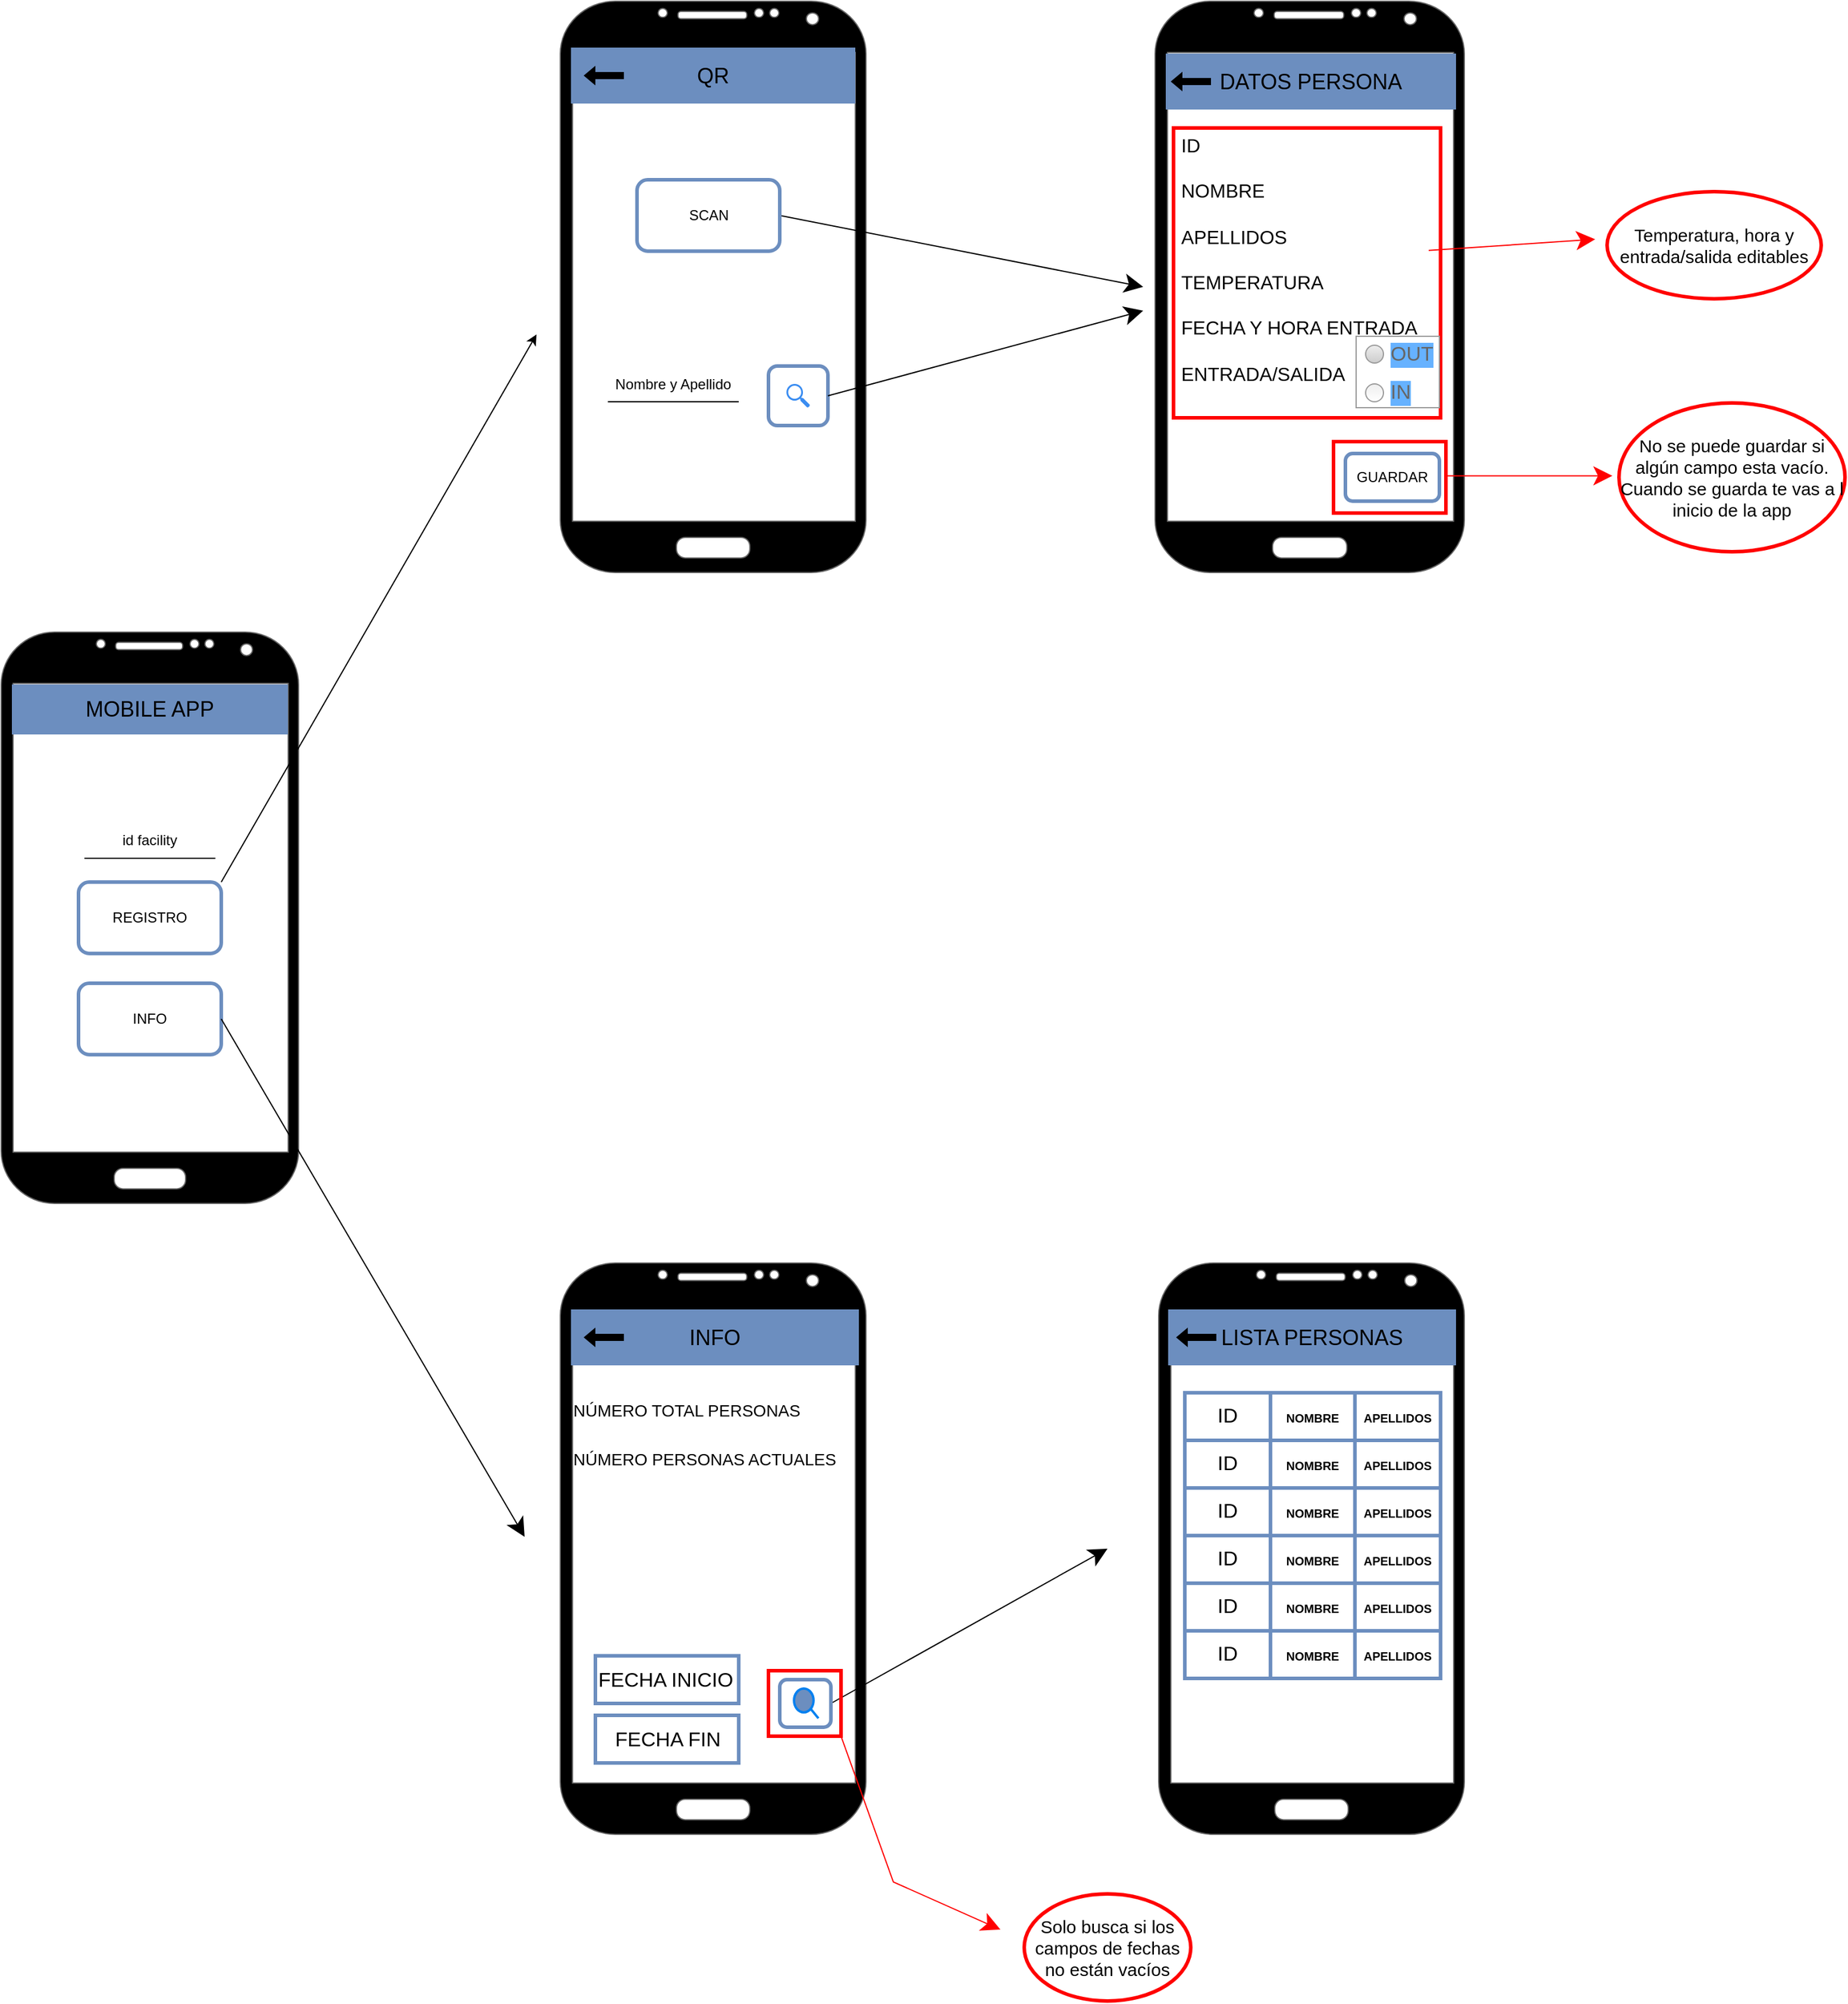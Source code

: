 <mxfile version="15.8.3" type="device"><diagram id="TjOhzAoRvNVHOynxuCRY" name="Page-1"><mxGraphModel dx="1422" dy="794" grid="1" gridSize="10" guides="1" tooltips="1" connect="1" arrows="1" fold="1" page="1" pageScale="1" pageWidth="827" pageHeight="1169" math="0" shadow="0"><root><mxCell id="0"/><mxCell id="1" parent="0"/><mxCell id="b48_qzbHCDU6o2Je7-Tu-4" value="" style="verticalLabelPosition=bottom;verticalAlign=top;html=1;shadow=0;dashed=0;strokeWidth=1;shape=mxgraph.android.phone2;strokeColor=#666666;fillColor=#000000;gradientDirection=radial;gradientColor=#000000;" parent="1" vertex="1"><mxGeometry x="100" y="530" width="250" height="480" as="geometry"/></mxCell><mxCell id="b48_qzbHCDU6o2Je7-Tu-8" value="" style="verticalLabelPosition=bottom;verticalAlign=top;html=1;shadow=0;dashed=0;strokeWidth=1;shape=mxgraph.android.phone2;strokeColor=#666666;fillColor=#000000;gradientDirection=radial;gradientColor=#000000;" parent="1" vertex="1"><mxGeometry x="570" width="257" height="480" as="geometry"/></mxCell><mxCell id="b48_qzbHCDU6o2Je7-Tu-17" value="REGISTRO" style="rounded=1;whiteSpace=wrap;html=1;strokeColor=#6C8EBF;strokeWidth=3;fillColor=#FFFFFF;gradientColor=none;gradientDirection=radial;" parent="1" vertex="1"><mxGeometry x="165" y="740" width="120" height="60" as="geometry"/></mxCell><mxCell id="b48_qzbHCDU6o2Je7-Tu-18" value="INFO" style="rounded=1;whiteSpace=wrap;html=1;strokeColor=#6C8EBF;strokeWidth=3;fillColor=#FFFFFF;gradientColor=none;gradientDirection=radial;" parent="1" vertex="1"><mxGeometry x="165" y="825" width="120" height="60" as="geometry"/></mxCell><mxCell id="b48_qzbHCDU6o2Je7-Tu-23" value="" style="verticalLabelPosition=bottom;verticalAlign=top;html=1;shadow=0;dashed=0;strokeWidth=1;shape=mxgraph.android.phone2;strokeColor=#666666;fillColor=#000000;gradientDirection=radial;gradientColor=#000000;" parent="1" vertex="1"><mxGeometry x="1070" width="260" height="480" as="geometry"/></mxCell><mxCell id="b48_qzbHCDU6o2Je7-Tu-30" value="&lt;b&gt;&lt;font style=&quot;font-size: 18px&quot;&gt;DATOS PERSONA:&lt;/font&gt;&lt;/b&gt;" style="text;html=1;align=center;verticalAlign=middle;resizable=0;points=[];autosize=1;strokeColor=none;fillColor=none;" parent="1" vertex="1"><mxGeometry x="1080" y="70" width="180" height="20" as="geometry"/></mxCell><mxCell id="b48_qzbHCDU6o2Je7-Tu-31" value="ID&lt;br style=&quot;font-size: 16px&quot;&gt;&lt;br style=&quot;font-size: 16px&quot;&gt;NOMBRE&lt;br style=&quot;font-size: 16px&quot;&gt;&lt;br style=&quot;font-size: 16px&quot;&gt;APELLIDOS&lt;br style=&quot;font-size: 16px&quot;&gt;&lt;br style=&quot;font-size: 16px&quot;&gt;TEMPERATURA&lt;br style=&quot;font-size: 16px&quot;&gt;&lt;br style=&quot;font-size: 16px&quot;&gt;FECHA Y HORA ENTRADA&lt;br&gt;&lt;br&gt;ENTRADA/SALIDA" style="text;html=1;align=left;verticalAlign=middle;resizable=0;points=[];autosize=1;strokeColor=none;fillColor=none;fontSize=16;" parent="1" vertex="1"><mxGeometry x="1090" y="111.5" width="210" height="210" as="geometry"/></mxCell><mxCell id="b48_qzbHCDU6o2Je7-Tu-39" value="MOBILE APP" style="rounded=0;whiteSpace=wrap;html=1;glass=0;fontSize=18;strokeColor=#6C8EBF;strokeWidth=2;fillColor=#6C8EBF;gradientColor=none;gradientDirection=radial;align=center;" parent="1" vertex="1"><mxGeometry x="110" y="575" width="230" height="40" as="geometry"/></mxCell><mxCell id="b48_qzbHCDU6o2Je7-Tu-40" value="" style="endArrow=classic;html=1;rounded=0;fontSize=18;exitX=1;exitY=0.5;exitDx=0;exitDy=0;spacing=2;endSize=13;startSize=12;" parent="1" source="GBBMCST5Z9oFj7mEtvZi-9" edge="1"><mxGeometry width="50" height="50" relative="1" as="geometry"><mxPoint x="805" y="170" as="sourcePoint"/><mxPoint x="1060" y="240" as="targetPoint"/></mxGeometry></mxCell><mxCell id="b48_qzbHCDU6o2Je7-Tu-41" value="GUARDAR" style="rounded=1;whiteSpace=wrap;html=1;strokeColor=#6C8EBF;strokeWidth=3;fillColor=#FFFFFF;gradientColor=none;gradientDirection=radial;" parent="1" vertex="1"><mxGeometry x="1230" y="380" width="79" height="40" as="geometry"/></mxCell><mxCell id="b48_qzbHCDU6o2Je7-Tu-79" value="" style="verticalLabelPosition=bottom;verticalAlign=top;html=1;shadow=0;dashed=0;strokeWidth=1;shape=mxgraph.android.phone2;strokeColor=#666666;fillColor=#000000;gradientDirection=radial;gradientColor=#000000;" parent="1" vertex="1"><mxGeometry x="1073" y="1060" width="257" height="480" as="geometry"/></mxCell><mxCell id="b48_qzbHCDU6o2Je7-Tu-83" value="" style="verticalLabelPosition=bottom;verticalAlign=top;html=1;shadow=0;dashed=0;strokeWidth=1;shape=mxgraph.android.phone2;strokeColor=#666666;fillColor=#000000;gradientDirection=radial;gradientColor=#000000;" parent="1" vertex="1"><mxGeometry x="570" y="1060" width="257" height="480" as="geometry"/></mxCell><mxCell id="b48_qzbHCDU6o2Je7-Tu-92" value="" style="endArrow=classic;html=1;rounded=0;fontSize=18;spacing=2;endSize=13;startSize=12;exitX=1;exitY=0.5;exitDx=0;exitDy=0;" parent="1" source="b48_qzbHCDU6o2Je7-Tu-99" edge="1"><mxGeometry width="50" height="50" relative="1" as="geometry"><mxPoint x="827" y="1299.5" as="sourcePoint"/><mxPoint x="1030" y="1300" as="targetPoint"/></mxGeometry></mxCell><mxCell id="b48_qzbHCDU6o2Je7-Tu-93" value="&lt;span style=&quot;font-size: 18px&quot;&gt;&lt;b&gt;INFO:&lt;/b&gt;&lt;/span&gt;" style="text;html=1;align=left;verticalAlign=middle;resizable=0;points=[];autosize=1;strokeColor=none;fillColor=none;" parent="1" vertex="1"><mxGeometry x="592" y="1125" width="60" height="20" as="geometry"/></mxCell><mxCell id="b48_qzbHCDU6o2Je7-Tu-97" value="&lt;font style=&quot;font-size: 17px&quot;&gt;FECHA INICIO&lt;/font&gt;" style="rounded=0;whiteSpace=wrap;html=1;glass=0;fontSize=18;strokeColor=#6C8EBF;strokeWidth=3;fillColor=none;gradientColor=none;gradientDirection=radial;align=left;" parent="1" vertex="1"><mxGeometry x="599.5" y="1390" width="120.5" height="40" as="geometry"/></mxCell><mxCell id="b48_qzbHCDU6o2Je7-Tu-98" value="&lt;font style=&quot;font-size: 17px&quot;&gt;FECHA FIN&lt;/font&gt;" style="rounded=0;whiteSpace=wrap;html=1;glass=0;fontSize=18;strokeColor=#6C8EBF;strokeWidth=3;fillColor=none;gradientColor=none;gradientDirection=radial;align=center;" parent="1" vertex="1"><mxGeometry x="599.5" y="1440" width="120.5" height="40" as="geometry"/></mxCell><mxCell id="b48_qzbHCDU6o2Je7-Tu-99" value="" style="rounded=1;whiteSpace=wrap;html=1;strokeColor=#6C8EBF;strokeWidth=3;fillColor=#FFFFFF;gradientColor=none;gradientDirection=radial;" parent="1" vertex="1"><mxGeometry x="754.5" y="1410" width="43" height="40" as="geometry"/></mxCell><mxCell id="b48_qzbHCDU6o2Je7-Tu-100" value="" style="html=1;verticalLabelPosition=bottom;align=center;labelBackgroundColor=#ffffff;verticalAlign=top;strokeWidth=2;strokeColor=#0080F0;shadow=0;dashed=0;shape=mxgraph.ios7.icons.looking_glass;glass=0;fontSize=18;fillColor=#6C8EBF;gradientColor=none;gradientDirection=radial;" parent="1" vertex="1"><mxGeometry x="766.5" y="1417.5" width="20.5" height="25" as="geometry"/></mxCell><mxCell id="b48_qzbHCDU6o2Je7-Tu-102" value="&lt;span style=&quot;font-size: 18px&quot;&gt;&lt;b&gt;LISTA PERSONAS&lt;/b&gt;&lt;/span&gt;" style="text;html=1;align=center;verticalAlign=middle;resizable=0;points=[];autosize=1;strokeColor=none;fillColor=none;" parent="1" vertex="1"><mxGeometry x="1090.5" y="1125" width="170" height="20" as="geometry"/></mxCell><mxCell id="b48_qzbHCDU6o2Je7-Tu-105" value="" style="shape=table;html=1;whiteSpace=wrap;startSize=0;container=1;collapsible=0;childLayout=tableLayout;glass=0;fontSize=17;strokeColor=#6C8EBF;strokeWidth=3;fillColor=none;gradientColor=none;gradientDirection=radial;align=center;" parent="1" vertex="1"><mxGeometry x="1095" y="1169" width="215" height="120" as="geometry"/></mxCell><mxCell id="b48_qzbHCDU6o2Je7-Tu-106" value="" style="shape=partialRectangle;html=1;whiteSpace=wrap;collapsible=0;dropTarget=0;pointerEvents=0;fillColor=none;top=0;left=0;bottom=0;right=0;points=[[0,0.5],[1,0.5]];portConstraint=eastwest;glass=0;fontSize=17;strokeColor=#6C8EBF;strokeWidth=3;align=center;" parent="b48_qzbHCDU6o2Je7-Tu-105" vertex="1"><mxGeometry width="215" height="40" as="geometry"/></mxCell><mxCell id="b48_qzbHCDU6o2Je7-Tu-107" value="ID" style="shape=partialRectangle;html=1;whiteSpace=wrap;connectable=0;fillColor=none;top=0;left=0;bottom=0;right=0;overflow=hidden;pointerEvents=1;glass=0;fontSize=17;strokeColor=#6C8EBF;strokeWidth=3;align=center;" parent="b48_qzbHCDU6o2Je7-Tu-106" vertex="1"><mxGeometry width="72" height="40" as="geometry"><mxRectangle width="72" height="40" as="alternateBounds"/></mxGeometry></mxCell><mxCell id="b48_qzbHCDU6o2Je7-Tu-108" value="&lt;font size=&quot;1&quot;&gt;&lt;b&gt;NOMBRE&lt;/b&gt;&lt;/font&gt;" style="shape=partialRectangle;html=1;whiteSpace=wrap;connectable=0;fillColor=none;top=0;left=0;bottom=0;right=0;overflow=hidden;pointerEvents=1;glass=0;fontSize=17;strokeColor=#6C8EBF;strokeWidth=3;align=center;" parent="b48_qzbHCDU6o2Je7-Tu-106" vertex="1"><mxGeometry x="72" width="71" height="40" as="geometry"><mxRectangle width="71" height="40" as="alternateBounds"/></mxGeometry></mxCell><mxCell id="b48_qzbHCDU6o2Je7-Tu-109" value="&lt;font size=&quot;1&quot;&gt;&lt;b&gt;APELLIDOS&lt;/b&gt;&lt;/font&gt;" style="shape=partialRectangle;html=1;whiteSpace=wrap;connectable=0;fillColor=none;top=0;left=0;bottom=0;right=0;overflow=hidden;pointerEvents=1;glass=0;fontSize=17;strokeColor=#6C8EBF;strokeWidth=3;align=center;" parent="b48_qzbHCDU6o2Je7-Tu-106" vertex="1"><mxGeometry x="143" width="72" height="40" as="geometry"><mxRectangle width="72" height="40" as="alternateBounds"/></mxGeometry></mxCell><mxCell id="b48_qzbHCDU6o2Je7-Tu-110" value="" style="shape=partialRectangle;html=1;whiteSpace=wrap;collapsible=0;dropTarget=0;pointerEvents=0;fillColor=none;top=0;left=0;bottom=0;right=0;points=[[0,0.5],[1,0.5]];portConstraint=eastwest;glass=0;fontSize=17;strokeColor=#6C8EBF;strokeWidth=3;align=center;" parent="b48_qzbHCDU6o2Je7-Tu-105" vertex="1"><mxGeometry y="40" width="215" height="40" as="geometry"/></mxCell><mxCell id="b48_qzbHCDU6o2Je7-Tu-111" value="ID" style="shape=partialRectangle;html=1;whiteSpace=wrap;connectable=0;fillColor=none;top=0;left=0;bottom=0;right=0;overflow=hidden;pointerEvents=1;glass=0;fontSize=17;strokeColor=#6C8EBF;strokeWidth=3;align=center;" parent="b48_qzbHCDU6o2Je7-Tu-110" vertex="1"><mxGeometry width="72" height="40" as="geometry"><mxRectangle width="72" height="40" as="alternateBounds"/></mxGeometry></mxCell><mxCell id="b48_qzbHCDU6o2Je7-Tu-112" value="&lt;font size=&quot;1&quot;&gt;&lt;b&gt;NOMBRE&lt;/b&gt;&lt;/font&gt;" style="shape=partialRectangle;html=1;whiteSpace=wrap;connectable=0;fillColor=none;top=0;left=0;bottom=0;right=0;overflow=hidden;pointerEvents=1;glass=0;fontSize=17;strokeColor=#6C8EBF;strokeWidth=3;align=center;" parent="b48_qzbHCDU6o2Je7-Tu-110" vertex="1"><mxGeometry x="72" width="71" height="40" as="geometry"><mxRectangle width="71" height="40" as="alternateBounds"/></mxGeometry></mxCell><mxCell id="b48_qzbHCDU6o2Je7-Tu-113" value="&lt;b style=&quot;font-size: x-small&quot;&gt;APELLIDOS&lt;/b&gt;" style="shape=partialRectangle;html=1;whiteSpace=wrap;connectable=0;fillColor=none;top=0;left=0;bottom=0;right=0;overflow=hidden;pointerEvents=1;glass=0;fontSize=17;strokeColor=#6C8EBF;strokeWidth=3;align=center;" parent="b48_qzbHCDU6o2Je7-Tu-110" vertex="1"><mxGeometry x="143" width="72" height="40" as="geometry"><mxRectangle width="72" height="40" as="alternateBounds"/></mxGeometry></mxCell><mxCell id="b48_qzbHCDU6o2Je7-Tu-114" value="" style="shape=partialRectangle;html=1;whiteSpace=wrap;collapsible=0;dropTarget=0;pointerEvents=0;fillColor=none;top=0;left=0;bottom=0;right=0;points=[[0,0.5],[1,0.5]];portConstraint=eastwest;glass=0;fontSize=17;strokeColor=#6C8EBF;strokeWidth=3;align=center;" parent="b48_qzbHCDU6o2Je7-Tu-105" vertex="1"><mxGeometry y="80" width="215" height="40" as="geometry"/></mxCell><mxCell id="b48_qzbHCDU6o2Je7-Tu-115" value="ID" style="shape=partialRectangle;html=1;whiteSpace=wrap;connectable=0;fillColor=none;top=0;left=0;bottom=0;right=0;overflow=hidden;pointerEvents=1;glass=0;fontSize=17;strokeColor=#6C8EBF;strokeWidth=3;align=center;" parent="b48_qzbHCDU6o2Je7-Tu-114" vertex="1"><mxGeometry width="72" height="40" as="geometry"><mxRectangle width="72" height="40" as="alternateBounds"/></mxGeometry></mxCell><mxCell id="b48_qzbHCDU6o2Je7-Tu-116" value="&lt;b style=&quot;font-size: x-small&quot;&gt;NOMBRE&lt;/b&gt;" style="shape=partialRectangle;html=1;whiteSpace=wrap;connectable=0;fillColor=none;top=0;left=0;bottom=0;right=0;overflow=hidden;pointerEvents=1;glass=0;fontSize=17;strokeColor=#6C8EBF;strokeWidth=3;align=center;" parent="b48_qzbHCDU6o2Je7-Tu-114" vertex="1"><mxGeometry x="72" width="71" height="40" as="geometry"><mxRectangle width="71" height="40" as="alternateBounds"/></mxGeometry></mxCell><mxCell id="b48_qzbHCDU6o2Je7-Tu-117" value="&lt;b style=&quot;font-size: x-small&quot;&gt;APELLIDOS&lt;/b&gt;" style="shape=partialRectangle;html=1;whiteSpace=wrap;connectable=0;fillColor=none;top=0;left=0;bottom=0;right=0;overflow=hidden;pointerEvents=1;glass=0;fontSize=17;strokeColor=#6C8EBF;strokeWidth=3;align=center;" parent="b48_qzbHCDU6o2Je7-Tu-114" vertex="1"><mxGeometry x="143" width="72" height="40" as="geometry"><mxRectangle width="72" height="40" as="alternateBounds"/></mxGeometry></mxCell><mxCell id="b48_qzbHCDU6o2Je7-Tu-131" value="" style="shape=table;html=1;whiteSpace=wrap;startSize=0;container=1;collapsible=0;childLayout=tableLayout;glass=0;fontSize=17;strokeColor=#6C8EBF;strokeWidth=3;fillColor=none;gradientColor=none;gradientDirection=radial;align=center;" parent="1" vertex="1"><mxGeometry x="1095" y="1289" width="215" height="120" as="geometry"/></mxCell><mxCell id="b48_qzbHCDU6o2Je7-Tu-132" value="" style="shape=partialRectangle;html=1;whiteSpace=wrap;collapsible=0;dropTarget=0;pointerEvents=0;fillColor=none;top=0;left=0;bottom=0;right=0;points=[[0,0.5],[1,0.5]];portConstraint=eastwest;glass=0;fontSize=17;strokeColor=#6C8EBF;strokeWidth=3;align=center;" parent="b48_qzbHCDU6o2Je7-Tu-131" vertex="1"><mxGeometry width="215" height="40" as="geometry"/></mxCell><mxCell id="b48_qzbHCDU6o2Je7-Tu-133" value="ID" style="shape=partialRectangle;html=1;whiteSpace=wrap;connectable=0;fillColor=none;top=0;left=0;bottom=0;right=0;overflow=hidden;pointerEvents=1;glass=0;fontSize=17;strokeColor=#6C8EBF;strokeWidth=3;align=center;" parent="b48_qzbHCDU6o2Je7-Tu-132" vertex="1"><mxGeometry width="72" height="40" as="geometry"><mxRectangle width="72" height="40" as="alternateBounds"/></mxGeometry></mxCell><mxCell id="b48_qzbHCDU6o2Je7-Tu-134" value="&lt;font size=&quot;1&quot;&gt;&lt;b&gt;NOMBRE&lt;/b&gt;&lt;/font&gt;" style="shape=partialRectangle;html=1;whiteSpace=wrap;connectable=0;fillColor=none;top=0;left=0;bottom=0;right=0;overflow=hidden;pointerEvents=1;glass=0;fontSize=17;strokeColor=#6C8EBF;strokeWidth=3;align=center;" parent="b48_qzbHCDU6o2Je7-Tu-132" vertex="1"><mxGeometry x="72" width="71" height="40" as="geometry"><mxRectangle width="71" height="40" as="alternateBounds"/></mxGeometry></mxCell><mxCell id="b48_qzbHCDU6o2Je7-Tu-135" value="&lt;font size=&quot;1&quot;&gt;&lt;b&gt;APELLIDOS&lt;/b&gt;&lt;/font&gt;" style="shape=partialRectangle;html=1;whiteSpace=wrap;connectable=0;fillColor=none;top=0;left=0;bottom=0;right=0;overflow=hidden;pointerEvents=1;glass=0;fontSize=17;strokeColor=#6C8EBF;strokeWidth=3;align=center;" parent="b48_qzbHCDU6o2Je7-Tu-132" vertex="1"><mxGeometry x="143" width="72" height="40" as="geometry"><mxRectangle width="72" height="40" as="alternateBounds"/></mxGeometry></mxCell><mxCell id="b48_qzbHCDU6o2Je7-Tu-136" value="" style="shape=partialRectangle;html=1;whiteSpace=wrap;collapsible=0;dropTarget=0;pointerEvents=0;fillColor=none;top=0;left=0;bottom=0;right=0;points=[[0,0.5],[1,0.5]];portConstraint=eastwest;glass=0;fontSize=17;strokeColor=#6C8EBF;strokeWidth=3;align=center;" parent="b48_qzbHCDU6o2Je7-Tu-131" vertex="1"><mxGeometry y="40" width="215" height="40" as="geometry"/></mxCell><mxCell id="b48_qzbHCDU6o2Je7-Tu-137" value="ID" style="shape=partialRectangle;html=1;whiteSpace=wrap;connectable=0;fillColor=none;top=0;left=0;bottom=0;right=0;overflow=hidden;pointerEvents=1;glass=0;fontSize=17;strokeColor=#6C8EBF;strokeWidth=3;align=center;" parent="b48_qzbHCDU6o2Je7-Tu-136" vertex="1"><mxGeometry width="72" height="40" as="geometry"><mxRectangle width="72" height="40" as="alternateBounds"/></mxGeometry></mxCell><mxCell id="b48_qzbHCDU6o2Je7-Tu-138" value="&lt;font size=&quot;1&quot;&gt;&lt;b&gt;NOMBRE&lt;/b&gt;&lt;/font&gt;" style="shape=partialRectangle;html=1;whiteSpace=wrap;connectable=0;fillColor=none;top=0;left=0;bottom=0;right=0;overflow=hidden;pointerEvents=1;glass=0;fontSize=17;strokeColor=#6C8EBF;strokeWidth=3;align=center;" parent="b48_qzbHCDU6o2Je7-Tu-136" vertex="1"><mxGeometry x="72" width="71" height="40" as="geometry"><mxRectangle width="71" height="40" as="alternateBounds"/></mxGeometry></mxCell><mxCell id="b48_qzbHCDU6o2Je7-Tu-139" value="&lt;b style=&quot;font-size: x-small&quot;&gt;APELLIDOS&lt;/b&gt;" style="shape=partialRectangle;html=1;whiteSpace=wrap;connectable=0;fillColor=none;top=0;left=0;bottom=0;right=0;overflow=hidden;pointerEvents=1;glass=0;fontSize=17;strokeColor=#6C8EBF;strokeWidth=3;align=center;" parent="b48_qzbHCDU6o2Je7-Tu-136" vertex="1"><mxGeometry x="143" width="72" height="40" as="geometry"><mxRectangle width="72" height="40" as="alternateBounds"/></mxGeometry></mxCell><mxCell id="b48_qzbHCDU6o2Je7-Tu-140" value="" style="shape=partialRectangle;html=1;whiteSpace=wrap;collapsible=0;dropTarget=0;pointerEvents=0;fillColor=none;top=0;left=0;bottom=0;right=0;points=[[0,0.5],[1,0.5]];portConstraint=eastwest;glass=0;fontSize=17;strokeColor=#6C8EBF;strokeWidth=3;align=center;" parent="b48_qzbHCDU6o2Je7-Tu-131" vertex="1"><mxGeometry y="80" width="215" height="40" as="geometry"/></mxCell><mxCell id="b48_qzbHCDU6o2Je7-Tu-141" value="ID" style="shape=partialRectangle;html=1;whiteSpace=wrap;connectable=0;fillColor=none;top=0;left=0;bottom=0;right=0;overflow=hidden;pointerEvents=1;glass=0;fontSize=17;strokeColor=#6C8EBF;strokeWidth=3;align=center;" parent="b48_qzbHCDU6o2Je7-Tu-140" vertex="1"><mxGeometry width="72" height="40" as="geometry"><mxRectangle width="72" height="40" as="alternateBounds"/></mxGeometry></mxCell><mxCell id="b48_qzbHCDU6o2Je7-Tu-142" value="&lt;b style=&quot;font-size: x-small&quot;&gt;NOMBRE&lt;/b&gt;" style="shape=partialRectangle;html=1;whiteSpace=wrap;connectable=0;fillColor=none;top=0;left=0;bottom=0;right=0;overflow=hidden;pointerEvents=1;glass=0;fontSize=17;strokeColor=#6C8EBF;strokeWidth=3;align=center;" parent="b48_qzbHCDU6o2Je7-Tu-140" vertex="1"><mxGeometry x="72" width="71" height="40" as="geometry"><mxRectangle width="71" height="40" as="alternateBounds"/></mxGeometry></mxCell><mxCell id="b48_qzbHCDU6o2Je7-Tu-143" value="&lt;b style=&quot;font-size: x-small&quot;&gt;APELLIDOS&lt;/b&gt;" style="shape=partialRectangle;html=1;whiteSpace=wrap;connectable=0;fillColor=none;top=0;left=0;bottom=0;right=0;overflow=hidden;pointerEvents=1;glass=0;fontSize=17;strokeColor=#6C8EBF;strokeWidth=3;align=center;" parent="b48_qzbHCDU6o2Je7-Tu-140" vertex="1"><mxGeometry x="143" width="72" height="40" as="geometry"><mxRectangle width="72" height="40" as="alternateBounds"/></mxGeometry></mxCell><mxCell id="b48_qzbHCDU6o2Je7-Tu-146" value="DATOS PERSONA" style="rounded=0;whiteSpace=wrap;html=1;glass=0;fontSize=18;strokeColor=#6C8EBF;strokeWidth=2;fillColor=#6C8EBF;gradientColor=none;gradientDirection=radial;align=center;" parent="1" vertex="1"><mxGeometry x="1080" y="45" width="242" height="45" as="geometry"/></mxCell><mxCell id="b48_qzbHCDU6o2Je7-Tu-147" value="QR" style="rounded=0;whiteSpace=wrap;html=1;glass=0;fontSize=18;strokeColor=#6C8EBF;strokeWidth=2;fillColor=#6C8EBF;gradientColor=none;gradientDirection=radial;align=center;" parent="1" vertex="1"><mxGeometry x="580" y="40" width="237" height="45" as="geometry"/></mxCell><mxCell id="b48_qzbHCDU6o2Je7-Tu-148" value="INFO" style="rounded=0;whiteSpace=wrap;html=1;glass=0;fontSize=18;strokeColor=#6C8EBF;strokeWidth=2;fillColor=#6C8EBF;gradientColor=none;gradientDirection=radial;align=center;" parent="1" vertex="1"><mxGeometry x="580" y="1100" width="240" height="45" as="geometry"/></mxCell><mxCell id="b48_qzbHCDU6o2Je7-Tu-149" value="LISTA PERSONAS" style="rounded=0;whiteSpace=wrap;html=1;glass=0;fontSize=18;strokeColor=#6C8EBF;strokeWidth=2;fillColor=#6C8EBF;gradientColor=none;gradientDirection=radial;align=center;" parent="1" vertex="1"><mxGeometry x="1082" y="1100" width="240" height="45" as="geometry"/></mxCell><mxCell id="b48_qzbHCDU6o2Je7-Tu-154" value="" style="shape=singleArrow;direction=west;whiteSpace=wrap;html=1;glass=0;fontSize=15;strokeColor=#000000;strokeWidth=3;fillColor=#000000;gradientColor=none;gradientDirection=radial;align=center;" parent="1" vertex="1"><mxGeometry x="592" y="57.5" width="30" height="10" as="geometry"/></mxCell><mxCell id="b48_qzbHCDU6o2Je7-Tu-155" value="" style="shape=singleArrow;direction=west;whiteSpace=wrap;html=1;glass=0;fontSize=15;strokeColor=#000000;strokeWidth=3;fillColor=#000000;gradientColor=none;gradientDirection=radial;align=center;" parent="1" vertex="1"><mxGeometry x="1085.5" y="62.5" width="30" height="10" as="geometry"/></mxCell><mxCell id="b48_qzbHCDU6o2Je7-Tu-156" value="" style="shape=singleArrow;direction=west;whiteSpace=wrap;html=1;glass=0;fontSize=15;strokeColor=#000000;strokeWidth=3;fillColor=#000000;gradientColor=none;gradientDirection=radial;align=center;" parent="1" vertex="1"><mxGeometry x="592" y="1117.5" width="30" height="10" as="geometry"/></mxCell><mxCell id="b48_qzbHCDU6o2Je7-Tu-157" value="" style="shape=singleArrow;direction=west;whiteSpace=wrap;html=1;glass=0;fontSize=15;strokeColor=#000000;strokeWidth=3;fillColor=#000000;gradientColor=none;gradientDirection=radial;align=center;" parent="1" vertex="1"><mxGeometry x="1090" y="1117.5" width="30" height="10" as="geometry"/></mxCell><mxCell id="b48_qzbHCDU6o2Je7-Tu-158" value="" style="endArrow=classic;html=1;rounded=0;fontSize=18;spacing=2;endSize=13;startSize=12;exitX=1;exitY=0.5;exitDx=0;exitDy=0;" parent="1" source="b48_qzbHCDU6o2Je7-Tu-18" edge="1"><mxGeometry width="50" height="50" relative="1" as="geometry"><mxPoint x="200" y="1126.5" as="sourcePoint"/><mxPoint x="540" y="1290" as="targetPoint"/></mxGeometry></mxCell><mxCell id="b48_qzbHCDU6o2Je7-Tu-159" value="" style="endArrow=classic;html=1;rounded=0;fontSize=15;startSize=12;endSize=13;strokeColor=#FF0000;" parent="1" source="b48_qzbHCDU6o2Je7-Tu-31" edge="1"><mxGeometry width="50" height="50" relative="1" as="geometry"><mxPoint x="1360" y="200" as="sourcePoint"/><mxPoint x="1440" y="200" as="targetPoint"/></mxGeometry></mxCell><mxCell id="b48_qzbHCDU6o2Je7-Tu-161" value="" style="rounded=0;whiteSpace=wrap;html=1;glass=0;fontSize=15;strokeColor=#FF0000;strokeWidth=3;fillColor=none;gradientColor=none;gradientDirection=radial;align=center;" parent="1" vertex="1"><mxGeometry x="1085.5" y="106.5" width="224.5" height="243.5" as="geometry"/></mxCell><mxCell id="b48_qzbHCDU6o2Je7-Tu-162" value="Temperatura, hora y entrada/salida editables" style="ellipse;whiteSpace=wrap;html=1;glass=0;fontSize=15;strokeColor=#FF0000;strokeWidth=3;fillColor=none;gradientColor=none;gradientDirection=radial;align=center;" parent="1" vertex="1"><mxGeometry x="1450" y="160" width="180" height="90" as="geometry"/></mxCell><mxCell id="b48_qzbHCDU6o2Je7-Tu-163" value="" style="rounded=0;whiteSpace=wrap;html=1;glass=0;fontSize=15;strokeColor=#FF0000;strokeWidth=3;fillColor=none;gradientColor=none;gradientDirection=radial;align=center;" parent="1" vertex="1"><mxGeometry x="1220" y="370" width="94.5" height="60" as="geometry"/></mxCell><mxCell id="b48_qzbHCDU6o2Je7-Tu-164" value="" style="endArrow=classic;html=1;rounded=0;fontSize=15;startSize=12;endSize=13;strokeColor=#FF0000;" parent="1" edge="1"><mxGeometry width="50" height="50" relative="1" as="geometry"><mxPoint x="1314.5" y="398.7" as="sourcePoint"/><mxPoint x="1454.5" y="398.7" as="targetPoint"/><Array as="points"><mxPoint x="1384.5" y="398.7"/></Array></mxGeometry></mxCell><mxCell id="b48_qzbHCDU6o2Je7-Tu-165" value="No se puede guardar si algún campo esta vacío. Cuando se guarda te vas a l inicio de la app" style="ellipse;whiteSpace=wrap;html=1;glass=0;fontSize=15;strokeColor=#FF0000;strokeWidth=3;fillColor=none;gradientColor=none;gradientDirection=radial;align=center;" parent="1" vertex="1"><mxGeometry x="1460" y="337.5" width="190" height="125" as="geometry"/></mxCell><mxCell id="b48_qzbHCDU6o2Je7-Tu-175" value="" style="rounded=0;whiteSpace=wrap;html=1;glass=0;fontSize=15;strokeColor=#FF0000;strokeWidth=3;fillColor=none;gradientColor=none;gradientDirection=radial;align=center;" parent="1" vertex="1"><mxGeometry x="745" y="1402.5" width="61" height="55" as="geometry"/></mxCell><mxCell id="b48_qzbHCDU6o2Je7-Tu-177" value="" style="endArrow=classic;html=1;rounded=0;fontSize=15;startSize=12;endSize=13;strokeColor=#FF0000;exitX=1;exitY=1;exitDx=0;exitDy=0;" parent="1" source="b48_qzbHCDU6o2Je7-Tu-175" edge="1"><mxGeometry width="50" height="50" relative="1" as="geometry"><mxPoint x="850" y="1510" as="sourcePoint"/><mxPoint x="940" y="1620" as="targetPoint"/><Array as="points"><mxPoint x="850" y="1580"/></Array></mxGeometry></mxCell><mxCell id="b48_qzbHCDU6o2Je7-Tu-179" value="&lt;span style=&quot;font-size: 14px&quot;&gt;NÚMERO TOTAL PERSONAS&lt;br&gt;&lt;br&gt;NÚMERO PERSONAS ACTUALES&lt;br&gt;&lt;/span&gt;" style="text;html=1;align=left;verticalAlign=middle;resizable=0;points=[];autosize=1;strokeColor=none;fillColor=none;fontSize=17;" parent="1" vertex="1"><mxGeometry x="578.5" y="1169" width="240" height="70" as="geometry"/></mxCell><mxCell id="wRF8641230tI2jB6oc4X-1" value="Solo busca si los campos de fechas no están vacíos" style="ellipse;whiteSpace=wrap;html=1;glass=0;fontSize=15;strokeColor=#FF0000;strokeWidth=3;fillColor=none;gradientColor=none;gradientDirection=radial;align=center;" parent="1" vertex="1"><mxGeometry x="960" y="1590" width="140" height="90" as="geometry"/></mxCell><mxCell id="GBBMCST5Z9oFj7mEtvZi-1" value="id facility" style="text;html=1;strokeColor=none;fillColor=none;align=center;verticalAlign=middle;whiteSpace=wrap;rounded=0;" vertex="1" parent="1"><mxGeometry x="170" y="690" width="110" height="30" as="geometry"/></mxCell><mxCell id="GBBMCST5Z9oFj7mEtvZi-2" value="" style="endArrow=none;html=1;rounded=0;entryX=1;entryY=1;entryDx=0;entryDy=0;" edge="1" parent="1" target="GBBMCST5Z9oFj7mEtvZi-1"><mxGeometry width="50" height="50" relative="1" as="geometry"><mxPoint x="170" y="720" as="sourcePoint"/><mxPoint x="220" y="670" as="targetPoint"/><Array as="points"><mxPoint x="260" y="720"/></Array></mxGeometry></mxCell><mxCell id="GBBMCST5Z9oFj7mEtvZi-5" value="" style="endArrow=classic;html=1;rounded=0;exitX=1;exitY=0;exitDx=0;exitDy=0;" edge="1" parent="1" source="b48_qzbHCDU6o2Je7-Tu-17"><mxGeometry width="50" height="50" relative="1" as="geometry"><mxPoint x="700" y="630" as="sourcePoint"/><mxPoint x="550" y="280" as="targetPoint"/></mxGeometry></mxCell><mxCell id="GBBMCST5Z9oFj7mEtvZi-7" value="Nombre y Apellido" style="text;html=1;strokeColor=none;fillColor=none;align=center;verticalAlign=middle;whiteSpace=wrap;rounded=0;" vertex="1" parent="1"><mxGeometry x="610" y="306.5" width="110" height="30" as="geometry"/></mxCell><mxCell id="GBBMCST5Z9oFj7mEtvZi-8" value="" style="endArrow=none;html=1;rounded=0;entryX=1;entryY=1;entryDx=0;entryDy=0;" edge="1" parent="1" target="GBBMCST5Z9oFj7mEtvZi-7"><mxGeometry width="50" height="50" relative="1" as="geometry"><mxPoint x="610" y="336.5" as="sourcePoint"/><mxPoint x="660" y="286.5" as="targetPoint"/><Array as="points"><mxPoint x="700" y="336.5"/></Array></mxGeometry></mxCell><mxCell id="GBBMCST5Z9oFj7mEtvZi-9" value="SCAN" style="rounded=1;whiteSpace=wrap;html=1;strokeColor=#6C8EBF;strokeWidth=3;fillColor=#FFFFFF;gradientColor=none;gradientDirection=radial;" vertex="1" parent="1"><mxGeometry x="634.5" y="150" width="120" height="60" as="geometry"/></mxCell><mxCell id="GBBMCST5Z9oFj7mEtvZi-10" value="" style="rounded=1;whiteSpace=wrap;html=1;strokeColor=#6C8EBF;strokeWidth=3;fillColor=#FFFFFF;gradientColor=none;gradientDirection=radial;" vertex="1" parent="1"><mxGeometry x="745" y="306.5" width="50" height="50" as="geometry"/></mxCell><mxCell id="GBBMCST5Z9oFj7mEtvZi-11" value="" style="sketch=0;html=1;aspect=fixed;strokeColor=none;shadow=0;align=center;verticalAlign=top;fillColor=#3B8DF1;shape=mxgraph.gcp2.search;labelBackgroundColor=#66B2FF;" vertex="1" parent="1"><mxGeometry x="760.1" y="321.5" width="19.8" height="20" as="geometry"/></mxCell><mxCell id="GBBMCST5Z9oFj7mEtvZi-28" value="" style="strokeWidth=1;shadow=0;dashed=0;align=center;html=1;shape=mxgraph.mockup.forms.rrect;rSize=0;strokeColor=#999999;fillColor=#ffffff;recursiveResize=0;labelBackgroundColor=#66B2FF;" vertex="1" parent="1"><mxGeometry x="1239" y="281.5" width="70" height="60" as="geometry"/></mxCell><mxCell id="GBBMCST5Z9oFj7mEtvZi-29" value="OUT" style="shape=ellipse;rSize=0;fillColor=#eeeeee;strokeColor=#999999;gradientColor=#cccccc;html=1;align=left;spacingLeft=4;fontSize=17;fontColor=#666666;labelPosition=right;labelBackgroundColor=#66B2FF;" vertex="1" parent="GBBMCST5Z9oFj7mEtvZi-28"><mxGeometry x="8" y="7.5" width="15" height="15" as="geometry"/></mxCell><mxCell id="GBBMCST5Z9oFj7mEtvZi-33" value="IN" style="shape=ellipse;rSize=0;fillColor=#eeeeee;strokeColor=#999999;html=1;align=left;spacingLeft=4;fontSize=17;fontColor=#666666;labelPosition=right;labelBackgroundColor=#66B2FF;gradientColor=#ffffff;" vertex="1" parent="GBBMCST5Z9oFj7mEtvZi-28"><mxGeometry x="8" y="40" width="15" height="15" as="geometry"/></mxCell><mxCell id="GBBMCST5Z9oFj7mEtvZi-40" value="" style="endArrow=classic;html=1;rounded=0;fontSize=18;exitX=1;exitY=0.5;exitDx=0;exitDy=0;spacing=2;endSize=13;startSize=12;" edge="1" parent="1" source="GBBMCST5Z9oFj7mEtvZi-10"><mxGeometry width="50" height="50" relative="1" as="geometry"><mxPoint x="815" y="180" as="sourcePoint"/><mxPoint x="1060" y="260" as="targetPoint"/></mxGeometry></mxCell></root></mxGraphModel></diagram></mxfile>